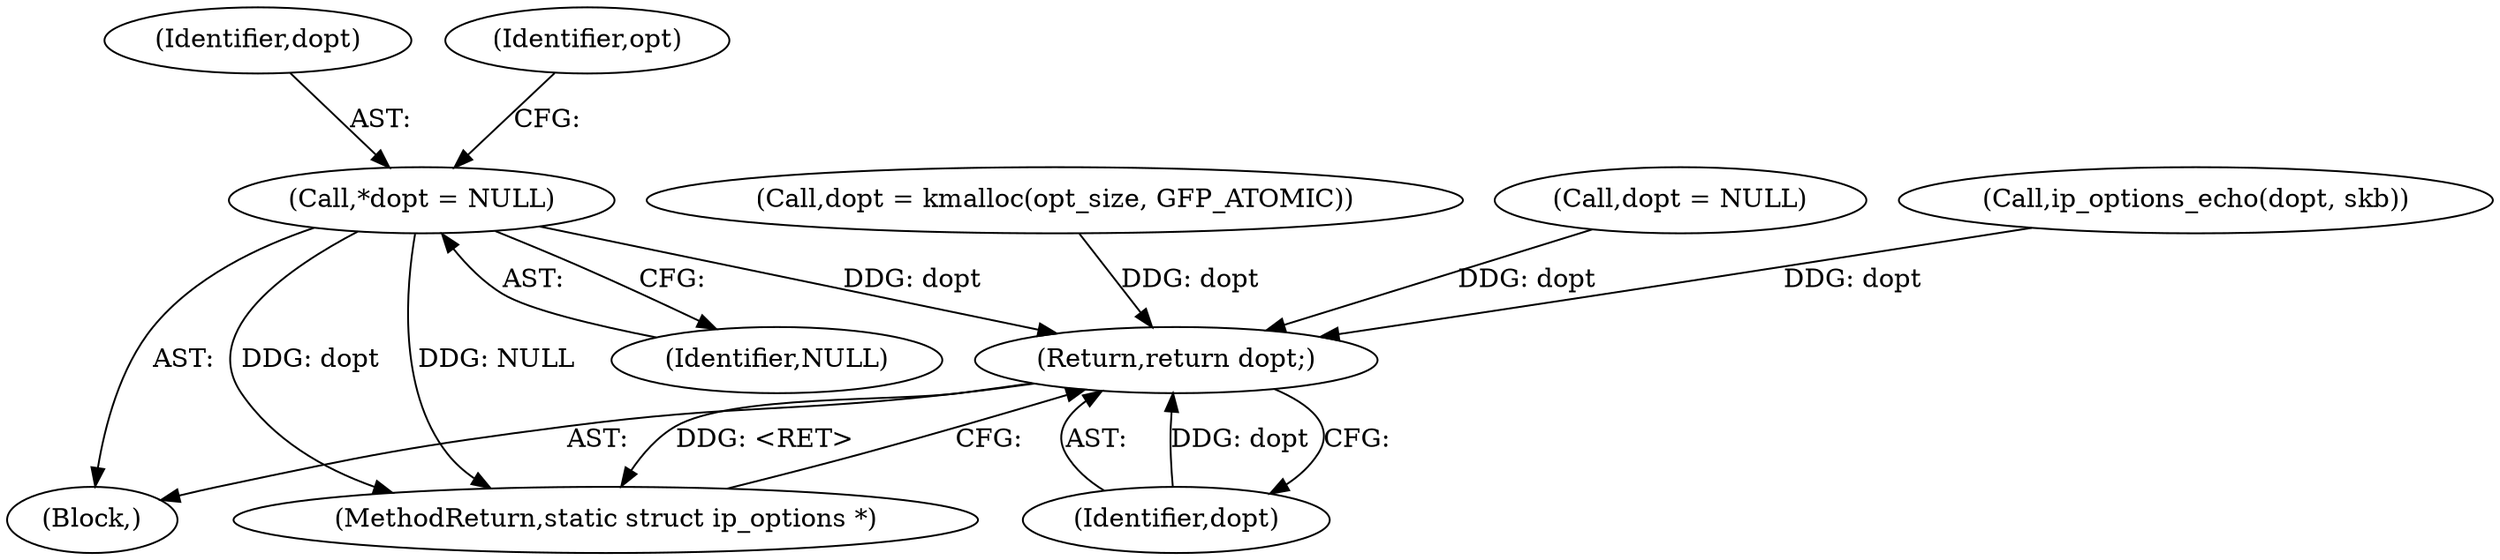 digraph "1_linux_f6d8bd051c391c1c0458a30b2a7abcd939329259_30@pointer" {
"1000113" [label="(Call,*dopt = NULL)"];
"1000146" [label="(Return,return dopt;)"];
"1000115" [label="(Identifier,NULL)"];
"1000146" [label="(Return,return dopt;)"];
"1000114" [label="(Identifier,dopt)"];
"1000128" [label="(Call,dopt = kmalloc(opt_size, GFP_ATOMIC))"];
"1000113" [label="(Call,*dopt = NULL)"];
"1000103" [label="(Block,)"];
"1000143" [label="(Call,dopt = NULL)"];
"1000118" [label="(Identifier,opt)"];
"1000148" [label="(MethodReturn,static struct ip_options *)"];
"1000147" [label="(Identifier,dopt)"];
"1000137" [label="(Call,ip_options_echo(dopt, skb))"];
"1000113" -> "1000103"  [label="AST: "];
"1000113" -> "1000115"  [label="CFG: "];
"1000114" -> "1000113"  [label="AST: "];
"1000115" -> "1000113"  [label="AST: "];
"1000118" -> "1000113"  [label="CFG: "];
"1000113" -> "1000148"  [label="DDG: dopt"];
"1000113" -> "1000148"  [label="DDG: NULL"];
"1000113" -> "1000146"  [label="DDG: dopt"];
"1000146" -> "1000103"  [label="AST: "];
"1000146" -> "1000147"  [label="CFG: "];
"1000147" -> "1000146"  [label="AST: "];
"1000148" -> "1000146"  [label="CFG: "];
"1000146" -> "1000148"  [label="DDG: <RET>"];
"1000147" -> "1000146"  [label="DDG: dopt"];
"1000137" -> "1000146"  [label="DDG: dopt"];
"1000128" -> "1000146"  [label="DDG: dopt"];
"1000143" -> "1000146"  [label="DDG: dopt"];
}
